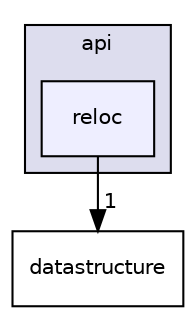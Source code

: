 digraph "interfaces/api/reloc" {
  compound=true
  node [ fontsize="10", fontname="Helvetica"];
  edge [ labelfontsize="10", labelfontname="Helvetica"];
  subgraph clusterdir_5ccb2e05c35c6d85a94d42568a113e58 {
    graph [ bgcolor="#ddddee", pencolor="black", label="api" fontname="Helvetica", fontsize="10", URL="dir_5ccb2e05c35c6d85a94d42568a113e58.html"]
  dir_753228903ca63e4f4c206ad986dc2643 [shape=box, label="reloc", style="filled", fillcolor="#eeeeff", pencolor="black", URL="dir_753228903ca63e4f4c206ad986dc2643.html"];
  }
  dir_3163639002ef67c6c12f1b2ccf7afca4 [shape=box label="datastructure" URL="dir_3163639002ef67c6c12f1b2ccf7afca4.html"];
  dir_753228903ca63e4f4c206ad986dc2643->dir_3163639002ef67c6c12f1b2ccf7afca4 [headlabel="1", labeldistance=1.5 headhref="dir_000014_000029.html"];
}

